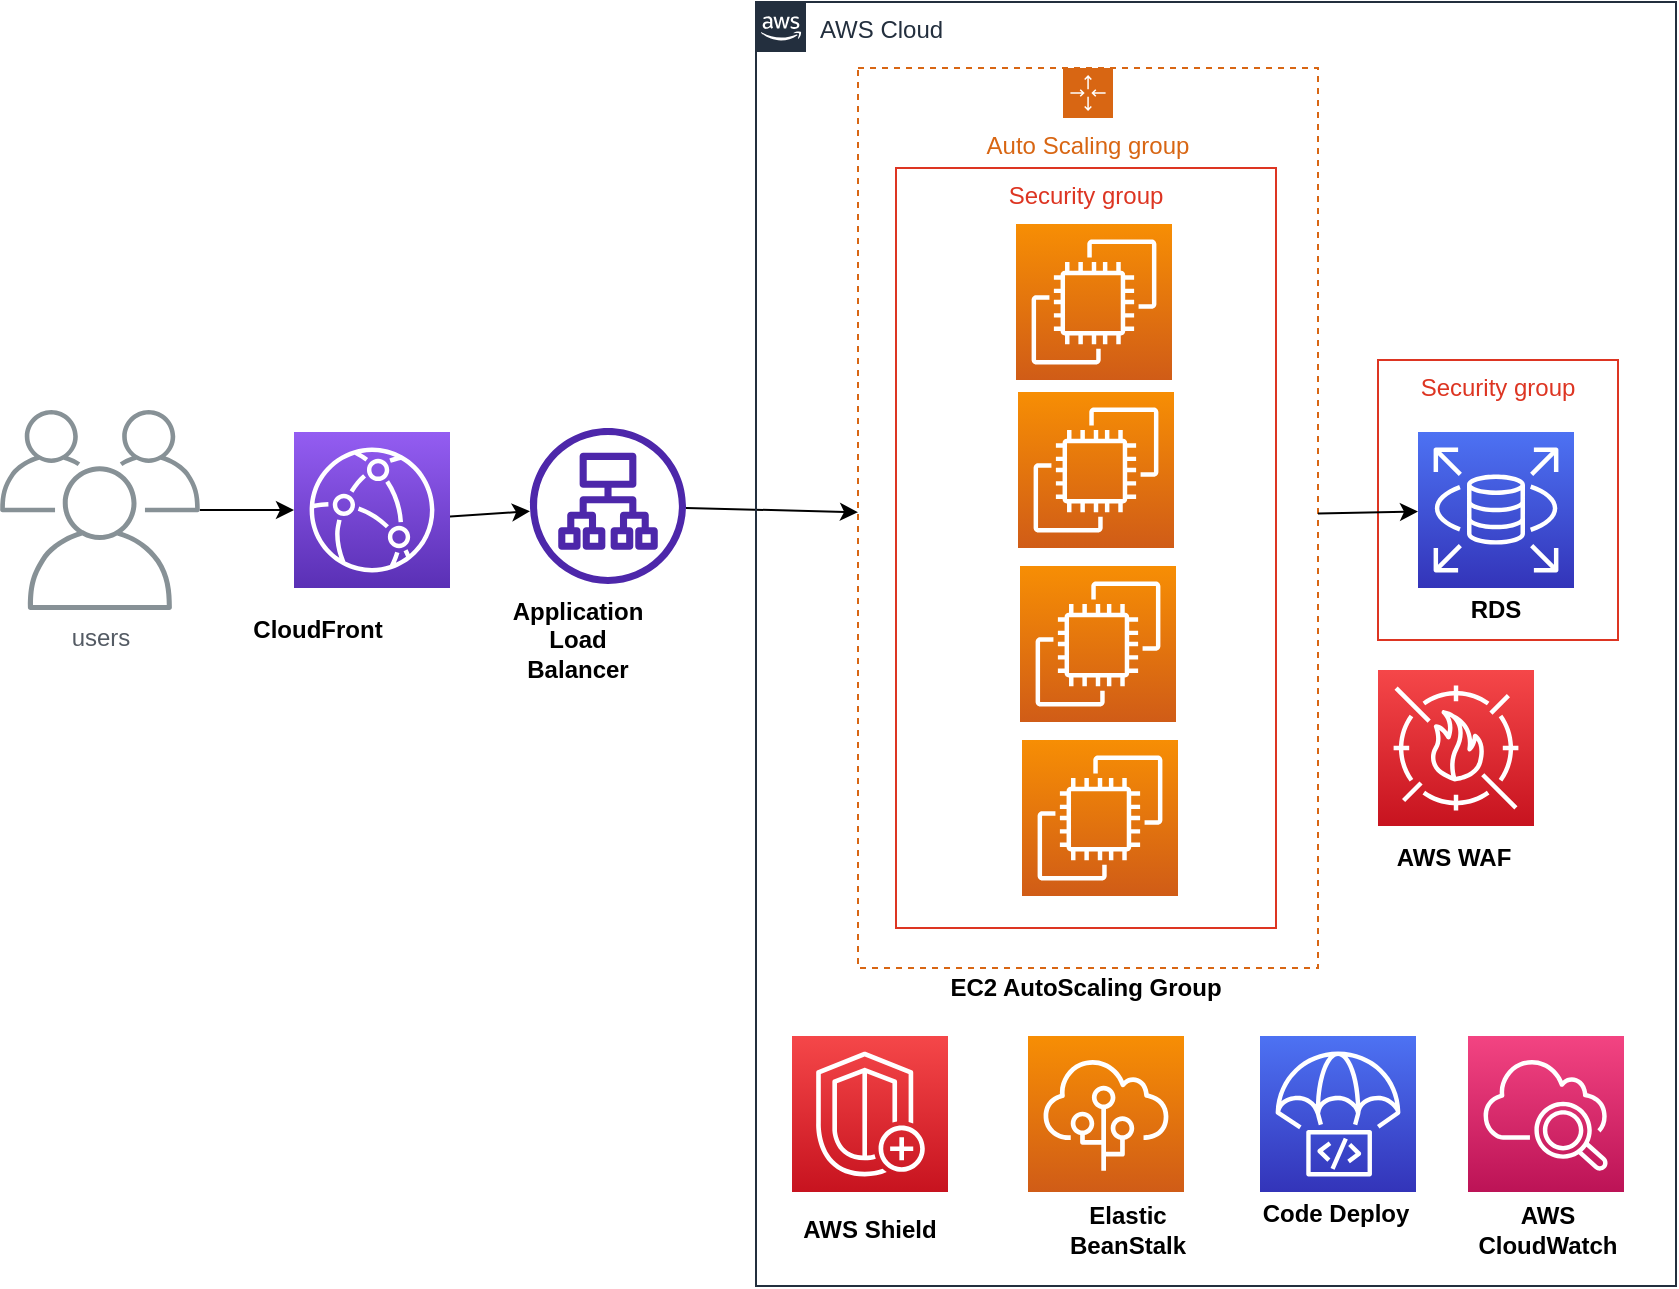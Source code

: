 <mxfile version="21.2.9" type="github">
  <diagram name="AWS-Arquitetura" id="S7uKzpVKmjr0w2jfbeUK">
    <mxGraphModel dx="1079" dy="1678" grid="1" gridSize="10" guides="1" tooltips="1" connect="1" arrows="1" fold="1" page="1" pageScale="1" pageWidth="827" pageHeight="1169" math="0" shadow="0">
      <root>
        <mxCell id="0" />
        <mxCell id="1" parent="0" />
        <mxCell id="TQS1iKwEvL-egKky1lv4-264" value="Security group" style="fillColor=none;strokeColor=#DD3522;verticalAlign=top;fontStyle=0;fontColor=#DD3522;whiteSpace=wrap;html=1;" vertex="1" parent="1">
          <mxGeometry x="725" y="-871" width="120" height="140" as="geometry" />
        </mxCell>
        <mxCell id="TQS1iKwEvL-egKky1lv4-2" value="Auto Scaling group" style="points=[[0,0],[0.25,0],[0.5,0],[0.75,0],[1,0],[1,0.25],[1,0.5],[1,0.75],[1,1],[0.75,1],[0.5,1],[0.25,1],[0,1],[0,0.75],[0,0.5],[0,0.25]];outlineConnect=0;gradientColor=none;html=1;whiteSpace=wrap;fontSize=12;fontStyle=0;container=1;pointerEvents=0;collapsible=0;recursiveResize=0;shape=mxgraph.aws4.groupCenter;grIcon=mxgraph.aws4.group_auto_scaling_group;grStroke=1;strokeColor=#D86613;fillColor=none;verticalAlign=top;align=center;fontColor=#D86613;dashed=1;spacingTop=25;" vertex="1" parent="1">
          <mxGeometry x="465" y="-1017" width="230" height="450" as="geometry" />
        </mxCell>
        <mxCell id="TQS1iKwEvL-egKky1lv4-263" value="Security group" style="fillColor=none;strokeColor=#DD3522;verticalAlign=top;fontStyle=0;fontColor=#DD3522;whiteSpace=wrap;html=1;" vertex="1" parent="TQS1iKwEvL-egKky1lv4-2">
          <mxGeometry x="19" y="50" width="190" height="380" as="geometry" />
        </mxCell>
        <mxCell id="TQS1iKwEvL-egKky1lv4-3" value="" style="sketch=0;points=[[0,0,0],[0.25,0,0],[0.5,0,0],[0.75,0,0],[1,0,0],[0,1,0],[0.25,1,0],[0.5,1,0],[0.75,1,0],[1,1,0],[0,0.25,0],[0,0.5,0],[0,0.75,0],[1,0.25,0],[1,0.5,0],[1,0.75,0]];outlineConnect=0;fontColor=#232F3E;gradientColor=#F78E04;gradientDirection=north;fillColor=#D05C17;strokeColor=#ffffff;dashed=0;verticalLabelPosition=bottom;verticalAlign=top;align=center;html=1;fontSize=12;fontStyle=0;aspect=fixed;shape=mxgraph.aws4.resourceIcon;resIcon=mxgraph.aws4.ec2;" vertex="1" parent="TQS1iKwEvL-egKky1lv4-2">
          <mxGeometry x="79" y="78" width="78" height="78" as="geometry" />
        </mxCell>
        <mxCell id="TQS1iKwEvL-egKky1lv4-4" value="" style="sketch=0;points=[[0,0,0],[0.25,0,0],[0.5,0,0],[0.75,0,0],[1,0,0],[0,1,0],[0.25,1,0],[0.5,1,0],[0.75,1,0],[1,1,0],[0,0.25,0],[0,0.5,0],[0,0.75,0],[1,0.25,0],[1,0.5,0],[1,0.75,0]];outlineConnect=0;fontColor=#232F3E;gradientColor=#F78E04;gradientDirection=north;fillColor=#D05C17;strokeColor=#ffffff;dashed=0;verticalLabelPosition=bottom;verticalAlign=top;align=center;html=1;fontSize=12;fontStyle=0;aspect=fixed;shape=mxgraph.aws4.resourceIcon;resIcon=mxgraph.aws4.ec2;" vertex="1" parent="TQS1iKwEvL-egKky1lv4-2">
          <mxGeometry x="80" y="162" width="78" height="78" as="geometry" />
        </mxCell>
        <mxCell id="TQS1iKwEvL-egKky1lv4-5" value="" style="sketch=0;points=[[0,0,0],[0.25,0,0],[0.5,0,0],[0.75,0,0],[1,0,0],[0,1,0],[0.25,1,0],[0.5,1,0],[0.75,1,0],[1,1,0],[0,0.25,0],[0,0.5,0],[0,0.75,0],[1,0.25,0],[1,0.5,0],[1,0.75,0]];outlineConnect=0;fontColor=#232F3E;gradientColor=#F78E04;gradientDirection=north;fillColor=#D05C17;strokeColor=#ffffff;dashed=0;verticalLabelPosition=bottom;verticalAlign=top;align=center;html=1;fontSize=12;fontStyle=0;aspect=fixed;shape=mxgraph.aws4.resourceIcon;resIcon=mxgraph.aws4.ec2;" vertex="1" parent="TQS1iKwEvL-egKky1lv4-2">
          <mxGeometry x="82" y="336" width="78" height="78" as="geometry" />
        </mxCell>
        <mxCell id="TQS1iKwEvL-egKky1lv4-6" value="" style="sketch=0;points=[[0,0,0],[0.25,0,0],[0.5,0,0],[0.75,0,0],[1,0,0],[0,1,0],[0.25,1,0],[0.5,1,0],[0.75,1,0],[1,1,0],[0,0.25,0],[0,0.5,0],[0,0.75,0],[1,0.25,0],[1,0.5,0],[1,0.75,0]];outlineConnect=0;fontColor=#232F3E;gradientColor=#F78E04;gradientDirection=north;fillColor=#D05C17;strokeColor=#ffffff;dashed=0;verticalLabelPosition=bottom;verticalAlign=top;align=center;html=1;fontSize=12;fontStyle=0;aspect=fixed;shape=mxgraph.aws4.resourceIcon;resIcon=mxgraph.aws4.ec2;" vertex="1" parent="TQS1iKwEvL-egKky1lv4-2">
          <mxGeometry x="81" y="249" width="78" height="78" as="geometry" />
        </mxCell>
        <mxCell id="TQS1iKwEvL-egKky1lv4-1" value="" style="sketch=0;points=[[0,0,0],[0.25,0,0],[0.5,0,0],[0.75,0,0],[1,0,0],[0,1,0],[0.25,1,0],[0.5,1,0],[0.75,1,0],[1,1,0],[0,0.25,0],[0,0.5,0],[0,0.75,0],[1,0.25,0],[1,0.5,0],[1,0.75,0]];outlineConnect=0;fontColor=#232F3E;gradientColor=#4D72F3;gradientDirection=north;fillColor=#3334B9;strokeColor=#ffffff;dashed=0;verticalLabelPosition=bottom;verticalAlign=top;align=center;html=1;fontSize=12;fontStyle=0;aspect=fixed;shape=mxgraph.aws4.resourceIcon;resIcon=mxgraph.aws4.rds;" vertex="1" parent="1">
          <mxGeometry x="745" y="-835" width="78" height="78" as="geometry" />
        </mxCell>
        <mxCell id="TQS1iKwEvL-egKky1lv4-259" value="" style="edgeStyle=none;rounded=0;orthogonalLoop=1;jettySize=auto;html=1;" edge="1" parent="1" source="TQS1iKwEvL-egKky1lv4-2" target="TQS1iKwEvL-egKky1lv4-1">
          <mxGeometry relative="1" as="geometry" />
        </mxCell>
        <mxCell id="TQS1iKwEvL-egKky1lv4-252" style="edgeStyle=none;rounded=0;orthogonalLoop=1;jettySize=auto;html=1;" edge="1" parent="1" source="TQS1iKwEvL-egKky1lv4-262" target="TQS1iKwEvL-egKky1lv4-2">
          <mxGeometry relative="1" as="geometry">
            <mxPoint x="338" y="-861" as="sourcePoint" />
            <mxPoint x="390" y="-848.487" as="targetPoint" />
          </mxGeometry>
        </mxCell>
        <mxCell id="TQS1iKwEvL-egKky1lv4-253" style="edgeStyle=none;rounded=0;orthogonalLoop=1;jettySize=auto;html=1;" edge="1" parent="1" target="TQS1iKwEvL-egKky1lv4-262">
          <mxGeometry relative="1" as="geometry">
            <mxPoint x="287" y="-790.483" as="targetPoint" />
            <mxPoint x="235" y="-791" as="sourcePoint" />
          </mxGeometry>
        </mxCell>
        <mxCell id="TQS1iKwEvL-egKky1lv4-8" value="" style="sketch=0;points=[[0,0,0],[0.25,0,0],[0.5,0,0],[0.75,0,0],[1,0,0],[0,1,0],[0.25,1,0],[0.5,1,0],[0.75,1,0],[1,1,0],[0,0.25,0],[0,0.5,0],[0,0.75,0],[1,0.25,0],[1,0.5,0],[1,0.75,0]];outlineConnect=0;fontColor=#232F3E;gradientColor=#945DF2;gradientDirection=north;fillColor=#5A30B5;strokeColor=#ffffff;dashed=0;verticalLabelPosition=bottom;verticalAlign=top;align=center;html=1;fontSize=12;fontStyle=0;aspect=fixed;shape=mxgraph.aws4.resourceIcon;resIcon=mxgraph.aws4.cloudfront;" vertex="1" parent="1">
          <mxGeometry x="183" y="-835" width="78" height="78" as="geometry" />
        </mxCell>
        <mxCell id="TQS1iKwEvL-egKky1lv4-255" value="" style="edgeStyle=none;rounded=0;orthogonalLoop=1;jettySize=auto;html=1;entryX=0;entryY=0.5;entryDx=0;entryDy=0;entryPerimeter=0;" edge="1" parent="1" source="TQS1iKwEvL-egKky1lv4-272" target="TQS1iKwEvL-egKky1lv4-8">
          <mxGeometry relative="1" as="geometry">
            <mxPoint x="115" y="-790.506" as="sourcePoint" />
          </mxGeometry>
        </mxCell>
        <mxCell id="TQS1iKwEvL-egKky1lv4-251" value="&lt;b&gt;Application Load Balancer&lt;/b&gt;" style="text;strokeColor=none;align=center;fillColor=none;html=1;verticalAlign=middle;whiteSpace=wrap;rounded=0;" vertex="1" parent="1">
          <mxGeometry x="285" y="-757" width="80" height="52" as="geometry" />
        </mxCell>
        <mxCell id="TQS1iKwEvL-egKky1lv4-258" value="&lt;b&gt;RDS&lt;/b&gt;" style="text;strokeColor=none;align=center;fillColor=none;html=1;verticalAlign=middle;whiteSpace=wrap;rounded=0;" vertex="1" parent="1">
          <mxGeometry x="744" y="-772" width="80" height="52" as="geometry" />
        </mxCell>
        <mxCell id="TQS1iKwEvL-egKky1lv4-261" value="" style="sketch=0;points=[[0,0,0],[0.25,0,0],[0.5,0,0],[0.75,0,0],[1,0,0],[0,1,0],[0.25,1,0],[0.5,1,0],[0.75,1,0],[1,1,0],[0,0.25,0],[0,0.5,0],[0,0.75,0],[1,0.25,0],[1,0.5,0],[1,0.75,0]];outlineConnect=0;fontColor=#232F3E;gradientColor=#F54749;gradientDirection=north;fillColor=#C7131F;strokeColor=#ffffff;dashed=0;verticalLabelPosition=bottom;verticalAlign=top;align=center;html=1;fontSize=12;fontStyle=0;aspect=fixed;shape=mxgraph.aws4.resourceIcon;resIcon=mxgraph.aws4.waf;" vertex="1" parent="1">
          <mxGeometry x="725" y="-716" width="78" height="78" as="geometry" />
        </mxCell>
        <mxCell id="TQS1iKwEvL-egKky1lv4-262" value="" style="sketch=0;outlineConnect=0;fontColor=#232F3E;gradientColor=none;fillColor=#4D27AA;strokeColor=none;dashed=0;verticalLabelPosition=bottom;verticalAlign=top;align=center;html=1;fontSize=12;fontStyle=0;aspect=fixed;pointerEvents=1;shape=mxgraph.aws4.application_load_balancer;" vertex="1" parent="1">
          <mxGeometry x="301" y="-837" width="78" height="78" as="geometry" />
        </mxCell>
        <mxCell id="TQS1iKwEvL-egKky1lv4-266" value="&lt;b&gt;AWS WAF&lt;/b&gt;" style="text;strokeColor=none;align=center;fillColor=none;html=1;verticalAlign=middle;whiteSpace=wrap;rounded=0;" vertex="1" parent="1">
          <mxGeometry x="723" y="-648" width="80" height="52" as="geometry" />
        </mxCell>
        <mxCell id="TQS1iKwEvL-egKky1lv4-267" value="AWS Cloud" style="points=[[0,0],[0.25,0],[0.5,0],[0.75,0],[1,0],[1,0.25],[1,0.5],[1,0.75],[1,1],[0.75,1],[0.5,1],[0.25,1],[0,1],[0,0.75],[0,0.5],[0,0.25]];outlineConnect=0;gradientColor=none;html=1;whiteSpace=wrap;fontSize=12;fontStyle=0;container=1;pointerEvents=0;collapsible=0;recursiveResize=0;shape=mxgraph.aws4.group;grIcon=mxgraph.aws4.group_aws_cloud_alt;strokeColor=#232F3E;fillColor=none;verticalAlign=top;align=left;spacingLeft=30;fontColor=#232F3E;dashed=0;" vertex="1" parent="1">
          <mxGeometry x="414" y="-1050" width="460" height="642" as="geometry" />
        </mxCell>
        <mxCell id="TQS1iKwEvL-egKky1lv4-260" value="" style="sketch=0;points=[[0,0,0],[0.25,0,0],[0.5,0,0],[0.75,0,0],[1,0,0],[0,1,0],[0.25,1,0],[0.5,1,0],[0.75,1,0],[1,1,0],[0,0.25,0],[0,0.5,0],[0,0.75,0],[1,0.25,0],[1,0.5,0],[1,0.75,0]];outlineConnect=0;fontColor=#232F3E;gradientColor=#F54749;gradientDirection=north;fillColor=#C7131F;strokeColor=#ffffff;dashed=0;verticalLabelPosition=bottom;verticalAlign=top;align=center;html=1;fontSize=12;fontStyle=0;aspect=fixed;shape=mxgraph.aws4.resourceIcon;resIcon=mxgraph.aws4.shield;" vertex="1" parent="TQS1iKwEvL-egKky1lv4-267">
          <mxGeometry x="18" y="517" width="78" height="78" as="geometry" />
        </mxCell>
        <mxCell id="TQS1iKwEvL-egKky1lv4-265" value="&lt;b&gt;AWS Shield&lt;/b&gt;" style="text;strokeColor=none;align=center;fillColor=none;html=1;verticalAlign=middle;whiteSpace=wrap;rounded=0;" vertex="1" parent="TQS1iKwEvL-egKky1lv4-267">
          <mxGeometry x="17" y="588" width="80" height="52" as="geometry" />
        </mxCell>
        <mxCell id="TQS1iKwEvL-egKky1lv4-257" value="&lt;b&gt;EC2 AutoScaling Group&lt;br&gt;&lt;/b&gt;" style="text;strokeColor=none;align=center;fillColor=none;html=1;verticalAlign=middle;whiteSpace=wrap;rounded=0;" vertex="1" parent="TQS1iKwEvL-egKky1lv4-267">
          <mxGeometry x="50" y="478" width="230" height="30" as="geometry" />
        </mxCell>
        <mxCell id="TQS1iKwEvL-egKky1lv4-271" value="" style="sketch=0;points=[[0,0,0],[0.25,0,0],[0.5,0,0],[0.75,0,0],[1,0,0],[0,1,0],[0.25,1,0],[0.5,1,0],[0.75,1,0],[1,1,0],[0,0.25,0],[0,0.5,0],[0,0.75,0],[1,0.25,0],[1,0.5,0],[1,0.75,0]];points=[[0,0,0],[0.25,0,0],[0.5,0,0],[0.75,0,0],[1,0,0],[0,1,0],[0.25,1,0],[0.5,1,0],[0.75,1,0],[1,1,0],[0,0.25,0],[0,0.5,0],[0,0.75,0],[1,0.25,0],[1,0.5,0],[1,0.75,0]];outlineConnect=0;fontColor=#232F3E;gradientColor=#F34482;gradientDirection=north;fillColor=#BC1356;strokeColor=#ffffff;dashed=0;verticalLabelPosition=bottom;verticalAlign=top;align=center;html=1;fontSize=12;fontStyle=0;aspect=fixed;shape=mxgraph.aws4.resourceIcon;resIcon=mxgraph.aws4.cloudwatch_2;" vertex="1" parent="TQS1iKwEvL-egKky1lv4-267">
          <mxGeometry x="356" y="517" width="78" height="78" as="geometry" />
        </mxCell>
        <mxCell id="TQS1iKwEvL-egKky1lv4-273" value="" style="sketch=0;points=[[0,0,0],[0.25,0,0],[0.5,0,0],[0.75,0,0],[1,0,0],[0,1,0],[0.25,1,0],[0.5,1,0],[0.75,1,0],[1,1,0],[0,0.25,0],[0,0.5,0],[0,0.75,0],[1,0.25,0],[1,0.5,0],[1,0.75,0]];outlineConnect=0;fontColor=#232F3E;gradientColor=#4D72F3;gradientDirection=north;fillColor=#3334B9;strokeColor=#ffffff;dashed=0;verticalLabelPosition=bottom;verticalAlign=top;align=center;html=1;fontSize=12;fontStyle=0;aspect=fixed;shape=mxgraph.aws4.resourceIcon;resIcon=mxgraph.aws4.codedeploy;" vertex="1" parent="TQS1iKwEvL-egKky1lv4-267">
          <mxGeometry x="252" y="517" width="78" height="78" as="geometry" />
        </mxCell>
        <mxCell id="TQS1iKwEvL-egKky1lv4-275" value="&lt;b&gt;AWS CloudWatch&lt;/b&gt;" style="text;strokeColor=none;align=center;fillColor=none;html=1;verticalAlign=middle;whiteSpace=wrap;rounded=0;" vertex="1" parent="TQS1iKwEvL-egKky1lv4-267">
          <mxGeometry x="356" y="588" width="80" height="52" as="geometry" />
        </mxCell>
        <mxCell id="TQS1iKwEvL-egKky1lv4-274" value="&lt;b&gt;Code Deploy&lt;/b&gt;" style="text;strokeColor=none;align=center;fillColor=none;html=1;verticalAlign=middle;whiteSpace=wrap;rounded=0;" vertex="1" parent="TQS1iKwEvL-egKky1lv4-267">
          <mxGeometry x="250" y="580" width="80" height="52" as="geometry" />
        </mxCell>
        <mxCell id="TQS1iKwEvL-egKky1lv4-276" value="" style="sketch=0;points=[[0,0,0],[0.25,0,0],[0.5,0,0],[0.75,0,0],[1,0,0],[0,1,0],[0.25,1,0],[0.5,1,0],[0.75,1,0],[1,1,0],[0,0.25,0],[0,0.5,0],[0,0.75,0],[1,0.25,0],[1,0.5,0],[1,0.75,0]];outlineConnect=0;fontColor=#232F3E;gradientColor=#F78E04;gradientDirection=north;fillColor=#D05C17;strokeColor=#ffffff;dashed=0;verticalLabelPosition=bottom;verticalAlign=top;align=center;html=1;fontSize=12;fontStyle=0;aspect=fixed;shape=mxgraph.aws4.resourceIcon;resIcon=mxgraph.aws4.elastic_beanstalk;" vertex="1" parent="TQS1iKwEvL-egKky1lv4-267">
          <mxGeometry x="136" y="517" width="78" height="78" as="geometry" />
        </mxCell>
        <mxCell id="TQS1iKwEvL-egKky1lv4-277" value="&lt;b&gt;Elastic BeanStalk&lt;/b&gt;" style="text;strokeColor=none;align=center;fillColor=none;html=1;verticalAlign=middle;whiteSpace=wrap;rounded=0;" vertex="1" parent="TQS1iKwEvL-egKky1lv4-267">
          <mxGeometry x="146" y="588" width="80" height="52" as="geometry" />
        </mxCell>
        <mxCell id="TQS1iKwEvL-egKky1lv4-254" value="&lt;b&gt;CloudFront&lt;/b&gt;" style="text;strokeColor=none;align=center;fillColor=none;html=1;verticalAlign=middle;whiteSpace=wrap;rounded=0;" vertex="1" parent="1">
          <mxGeometry x="155" y="-751" width="80" height="30" as="geometry" />
        </mxCell>
        <mxCell id="TQS1iKwEvL-egKky1lv4-272" value="users" style="sketch=0;outlineConnect=0;gradientColor=none;fontColor=#545B64;strokeColor=none;fillColor=#879196;dashed=0;verticalLabelPosition=bottom;verticalAlign=top;align=center;html=1;fontSize=12;fontStyle=0;aspect=fixed;shape=mxgraph.aws4.illustration_users;pointerEvents=1" vertex="1" parent="1">
          <mxGeometry x="36" y="-846" width="100" height="100" as="geometry" />
        </mxCell>
      </root>
    </mxGraphModel>
  </diagram>
</mxfile>
